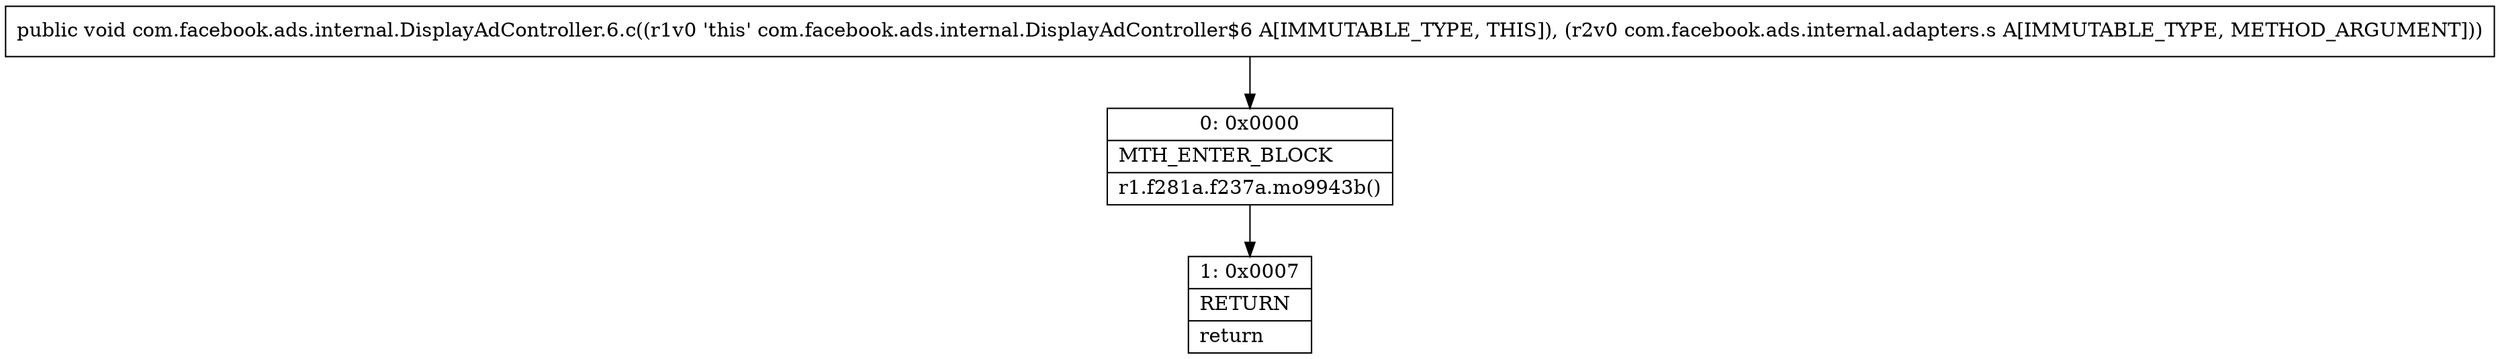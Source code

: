 digraph "CFG forcom.facebook.ads.internal.DisplayAdController.6.c(Lcom\/facebook\/ads\/internal\/adapters\/s;)V" {
Node_0 [shape=record,label="{0\:\ 0x0000|MTH_ENTER_BLOCK\l|r1.f281a.f237a.mo9943b()\l}"];
Node_1 [shape=record,label="{1\:\ 0x0007|RETURN\l|return\l}"];
MethodNode[shape=record,label="{public void com.facebook.ads.internal.DisplayAdController.6.c((r1v0 'this' com.facebook.ads.internal.DisplayAdController$6 A[IMMUTABLE_TYPE, THIS]), (r2v0 com.facebook.ads.internal.adapters.s A[IMMUTABLE_TYPE, METHOD_ARGUMENT])) }"];
MethodNode -> Node_0;
Node_0 -> Node_1;
}


